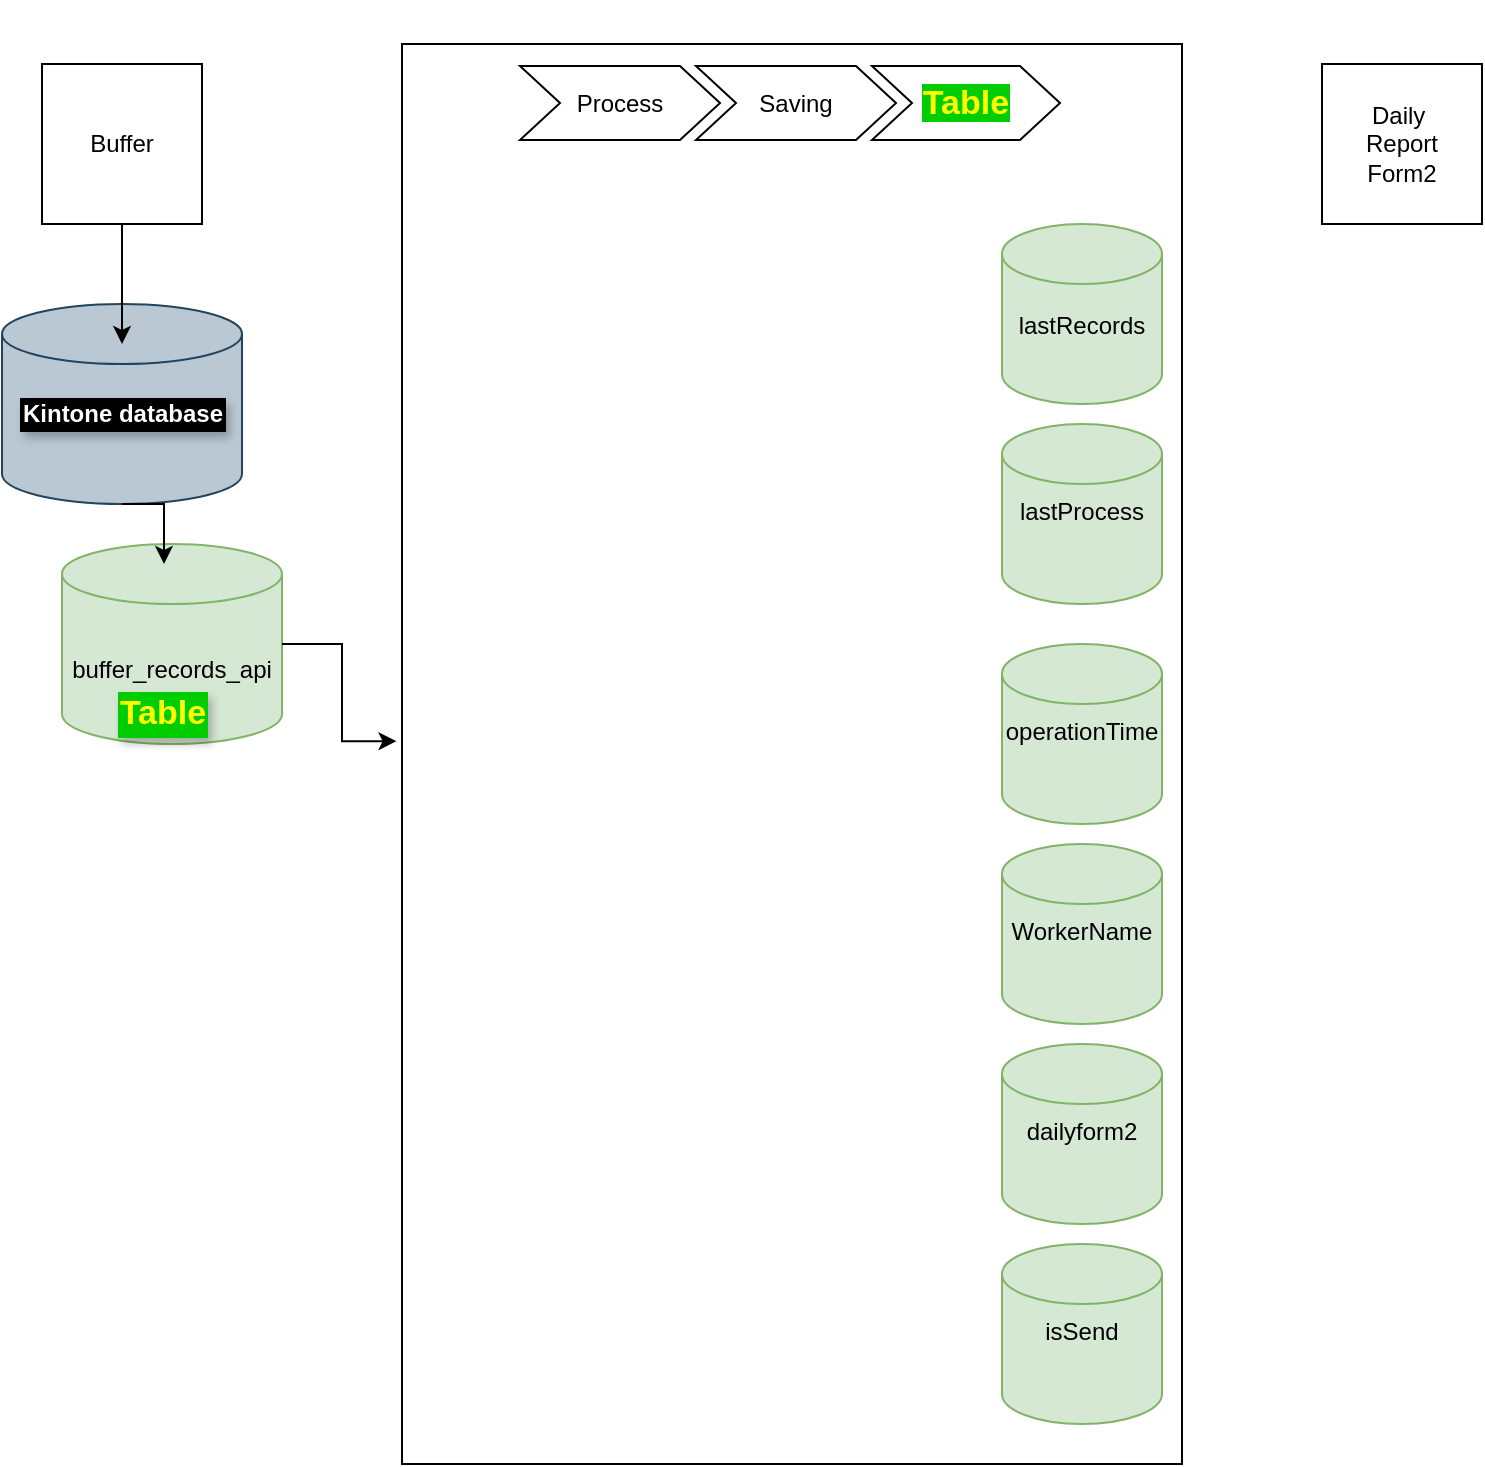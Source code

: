 <mxfile version="24.7.16">
  <diagram name="Page-1" id="cnUNx-DXpwfmKpkT3m1X">
    <mxGraphModel dx="1718" dy="869" grid="1" gridSize="10" guides="1" tooltips="1" connect="1" arrows="1" fold="1" page="1" pageScale="1" pageWidth="850" pageHeight="1100" math="0" shadow="0">
      <root>
        <mxCell id="0" />
        <mxCell id="1" parent="0" />
        <mxCell id="XEAG89gDOmoKOSxMCABa-23" value="" style="rounded=0;whiteSpace=wrap;html=1;" vertex="1" parent="1">
          <mxGeometry x="220" y="30" width="390" height="710" as="geometry" />
        </mxCell>
        <mxCell id="XEAG89gDOmoKOSxMCABa-1" value="Buffer" style="whiteSpace=wrap;html=1;aspect=fixed;" vertex="1" parent="1">
          <mxGeometry x="40" y="40" width="80" height="80" as="geometry" />
        </mxCell>
        <mxCell id="XEAG89gDOmoKOSxMCABa-2" value="&lt;div&gt;Daily&amp;nbsp;&lt;/div&gt;&lt;div&gt;Report&lt;/div&gt;Form2" style="whiteSpace=wrap;html=1;aspect=fixed;" vertex="1" parent="1">
          <mxGeometry x="680" y="40" width="80" height="80" as="geometry" />
        </mxCell>
        <mxCell id="XEAG89gDOmoKOSxMCABa-5" value="" style="shape=cylinder3;whiteSpace=wrap;html=1;boundedLbl=1;backgroundOutline=1;size=15;fillColor=#bac8d3;strokeColor=#23445d;" vertex="1" parent="1">
          <mxGeometry x="20" y="160" width="120" height="100" as="geometry" />
        </mxCell>
        <mxCell id="XEAG89gDOmoKOSxMCABa-4" style="edgeStyle=orthogonalEdgeStyle;rounded=0;orthogonalLoop=1;jettySize=auto;html=1;exitX=0.5;exitY=1;exitDx=0;exitDy=0;entryX=0.5;entryY=0.2;entryDx=0;entryDy=0;entryPerimeter=0;" edge="1" parent="1" source="XEAG89gDOmoKOSxMCABa-1" target="XEAG89gDOmoKOSxMCABa-5">
          <mxGeometry relative="1" as="geometry">
            <mxPoint x="80" y="160" as="targetPoint" />
          </mxGeometry>
        </mxCell>
        <mxCell id="XEAG89gDOmoKOSxMCABa-10" value="Kintone database" style="text;html=1;align=center;verticalAlign=middle;resizable=0;points=[];autosize=1;strokeColor=none;fillColor=none;fontStyle=1;labelBackgroundColor=#000000;labelBorderColor=default;textShadow=1;fontColor=#FFFFFF;" vertex="1" parent="1">
          <mxGeometry x="20" y="200" width="120" height="30" as="geometry" />
        </mxCell>
        <mxCell id="XEAG89gDOmoKOSxMCABa-12" value="buffer_records_api" style="shape=cylinder3;whiteSpace=wrap;html=1;boundedLbl=1;backgroundOutline=1;size=15;fillColor=#d5e8d4;strokeColor=#82b366;" vertex="1" parent="1">
          <mxGeometry x="50" y="280" width="110" height="100" as="geometry" />
        </mxCell>
        <mxCell id="XEAG89gDOmoKOSxMCABa-11" value="Table" style="text;html=1;align=center;verticalAlign=middle;resizable=0;points=[];autosize=1;strokeColor=none;fillColor=none;fontStyle=1;fontColor=#FFFF00;labelBackgroundColor=#00CC00;fontSize=17;spacing=1;spacingLeft=0;labelBorderColor=#00CC00;textShadow=1;strokeWidth=1;" vertex="1" parent="1">
          <mxGeometry x="70" y="350" width="60" height="30" as="geometry" />
        </mxCell>
        <mxCell id="XEAG89gDOmoKOSxMCABa-15" style="edgeStyle=orthogonalEdgeStyle;rounded=0;orthogonalLoop=1;jettySize=auto;html=1;exitX=0.5;exitY=1;exitDx=0;exitDy=0;exitPerimeter=0;" edge="1" parent="1" source="XEAG89gDOmoKOSxMCABa-5">
          <mxGeometry relative="1" as="geometry">
            <mxPoint x="101" y="290" as="targetPoint" />
          </mxGeometry>
        </mxCell>
        <mxCell id="XEAG89gDOmoKOSxMCABa-16" value="" style="group" vertex="1" connectable="0" parent="1">
          <mxGeometry x="520" y="120" width="80" height="91" as="geometry" />
        </mxCell>
        <mxCell id="XEAG89gDOmoKOSxMCABa-9" value="lastRecords&lt;div&gt;&lt;br&gt;&lt;/div&gt;" style="shape=cylinder3;whiteSpace=wrap;html=1;boundedLbl=1;backgroundOutline=1;size=15;fillColor=#d5e8d4;strokeColor=#82b366;" vertex="1" parent="XEAG89gDOmoKOSxMCABa-16">
          <mxGeometry width="80" height="90" as="geometry" />
        </mxCell>
        <mxCell id="XEAG89gDOmoKOSxMCABa-17" value="" style="group" vertex="1" connectable="0" parent="1">
          <mxGeometry x="520" y="220" width="80" height="91" as="geometry" />
        </mxCell>
        <mxCell id="XEAG89gDOmoKOSxMCABa-18" value="lastProcess&lt;div&gt;&lt;br&gt;&lt;/div&gt;&lt;div&gt;&lt;br&gt;&lt;/div&gt;" style="shape=cylinder3;whiteSpace=wrap;html=1;boundedLbl=1;backgroundOutline=1;size=15;fillColor=#d5e8d4;strokeColor=#82b366;" vertex="1" parent="XEAG89gDOmoKOSxMCABa-17">
          <mxGeometry width="80" height="90" as="geometry" />
        </mxCell>
        <mxCell id="XEAG89gDOmoKOSxMCABa-20" value="" style="group" vertex="1" connectable="0" parent="1">
          <mxGeometry x="520" y="330" width="80" height="91" as="geometry" />
        </mxCell>
        <mxCell id="XEAG89gDOmoKOSxMCABa-21" value="operationTime&lt;div&gt;&lt;br&gt;&lt;/div&gt;&lt;div&gt;&lt;br&gt;&lt;/div&gt;" style="shape=cylinder3;whiteSpace=wrap;html=1;boundedLbl=1;backgroundOutline=1;size=15;fillColor=#d5e8d4;strokeColor=#82b366;" vertex="1" parent="XEAG89gDOmoKOSxMCABa-20">
          <mxGeometry width="80" height="90" as="geometry" />
        </mxCell>
        <mxCell id="XEAG89gDOmoKOSxMCABa-25" value="" style="group" vertex="1" connectable="0" parent="1">
          <mxGeometry x="520" y="430" width="80" height="91" as="geometry" />
        </mxCell>
        <mxCell id="XEAG89gDOmoKOSxMCABa-26" value="&lt;div&gt;WorkerName&lt;/div&gt;&lt;div&gt;&lt;br&gt;&lt;/div&gt;&lt;div&gt;&lt;br&gt;&lt;/div&gt;" style="shape=cylinder3;whiteSpace=wrap;html=1;boundedLbl=1;backgroundOutline=1;size=15;fillColor=#d5e8d4;strokeColor=#82b366;" vertex="1" parent="XEAG89gDOmoKOSxMCABa-25">
          <mxGeometry width="80" height="90" as="geometry" />
        </mxCell>
        <mxCell id="XEAG89gDOmoKOSxMCABa-28" value="" style="group" vertex="1" connectable="0" parent="1">
          <mxGeometry x="520" y="530" width="80" height="91" as="geometry" />
        </mxCell>
        <mxCell id="XEAG89gDOmoKOSxMCABa-29" value="&lt;div&gt;dailyform2&lt;/div&gt;&lt;div&gt;&lt;br&gt;&lt;/div&gt;&lt;div&gt;&lt;br&gt;&lt;/div&gt;" style="shape=cylinder3;whiteSpace=wrap;html=1;boundedLbl=1;backgroundOutline=1;size=15;fillColor=#d5e8d4;strokeColor=#82b366;" vertex="1" parent="XEAG89gDOmoKOSxMCABa-28">
          <mxGeometry width="80" height="90" as="geometry" />
        </mxCell>
        <mxCell id="XEAG89gDOmoKOSxMCABa-31" value="" style="group" vertex="1" connectable="0" parent="1">
          <mxGeometry x="520" y="630" width="80" height="91" as="geometry" />
        </mxCell>
        <mxCell id="XEAG89gDOmoKOSxMCABa-32" value="&lt;div&gt;isSend&lt;/div&gt;&lt;div&gt;&lt;br&gt;&lt;/div&gt;&lt;div&gt;&lt;br&gt;&lt;/div&gt;" style="shape=cylinder3;whiteSpace=wrap;html=1;boundedLbl=1;backgroundOutline=1;size=15;fillColor=#d5e8d4;strokeColor=#82b366;" vertex="1" parent="XEAG89gDOmoKOSxMCABa-31">
          <mxGeometry width="80" height="90" as="geometry" />
        </mxCell>
        <mxCell id="XEAG89gDOmoKOSxMCABa-34" style="edgeStyle=orthogonalEdgeStyle;rounded=0;orthogonalLoop=1;jettySize=auto;html=1;exitX=1;exitY=0.5;exitDx=0;exitDy=0;exitPerimeter=0;entryX=-0.007;entryY=0.491;entryDx=0;entryDy=0;entryPerimeter=0;" edge="1" parent="1" source="XEAG89gDOmoKOSxMCABa-12" target="XEAG89gDOmoKOSxMCABa-23">
          <mxGeometry relative="1" as="geometry" />
        </mxCell>
        <mxCell id="XEAG89gDOmoKOSxMCABa-35" value="" style="swimlane;childLayout=stackLayout;horizontal=1;fillColor=none;horizontalStack=1;resizeParent=1;resizeParentMax=0;resizeLast=0;collapsible=0;strokeColor=none;stackBorder=10;stackSpacing=-12;resizable=1;align=center;points=[];whiteSpace=wrap;html=1;" vertex="1" parent="1">
          <mxGeometry x="269" y="8" width="290" height="80" as="geometry" />
        </mxCell>
        <mxCell id="XEAG89gDOmoKOSxMCABa-36" value="Process" style="shape=step;perimeter=stepPerimeter;fixedSize=1;points=[];whiteSpace=wrap;html=1;" vertex="1" parent="XEAG89gDOmoKOSxMCABa-35">
          <mxGeometry x="10" y="33" width="100" height="37" as="geometry" />
        </mxCell>
        <mxCell id="XEAG89gDOmoKOSxMCABa-37" value="Saving" style="shape=step;perimeter=stepPerimeter;fixedSize=1;points=[];whiteSpace=wrap;html=1;" vertex="1" parent="XEAG89gDOmoKOSxMCABa-35">
          <mxGeometry x="98" y="33" width="100" height="37" as="geometry" />
        </mxCell>
        <mxCell id="XEAG89gDOmoKOSxMCABa-38" value="&lt;span style=&quot;color: rgb(255, 255, 0); font-size: 17px; font-weight: 700; text-wrap: nowrap; background-color: rgb(0, 204, 0);&quot;&gt;Table&lt;/span&gt;" style="shape=step;perimeter=stepPerimeter;fixedSize=1;points=[];whiteSpace=wrap;html=1;" vertex="1" parent="XEAG89gDOmoKOSxMCABa-35">
          <mxGeometry x="186" y="33" width="94" height="37" as="geometry" />
        </mxCell>
      </root>
    </mxGraphModel>
  </diagram>
</mxfile>
